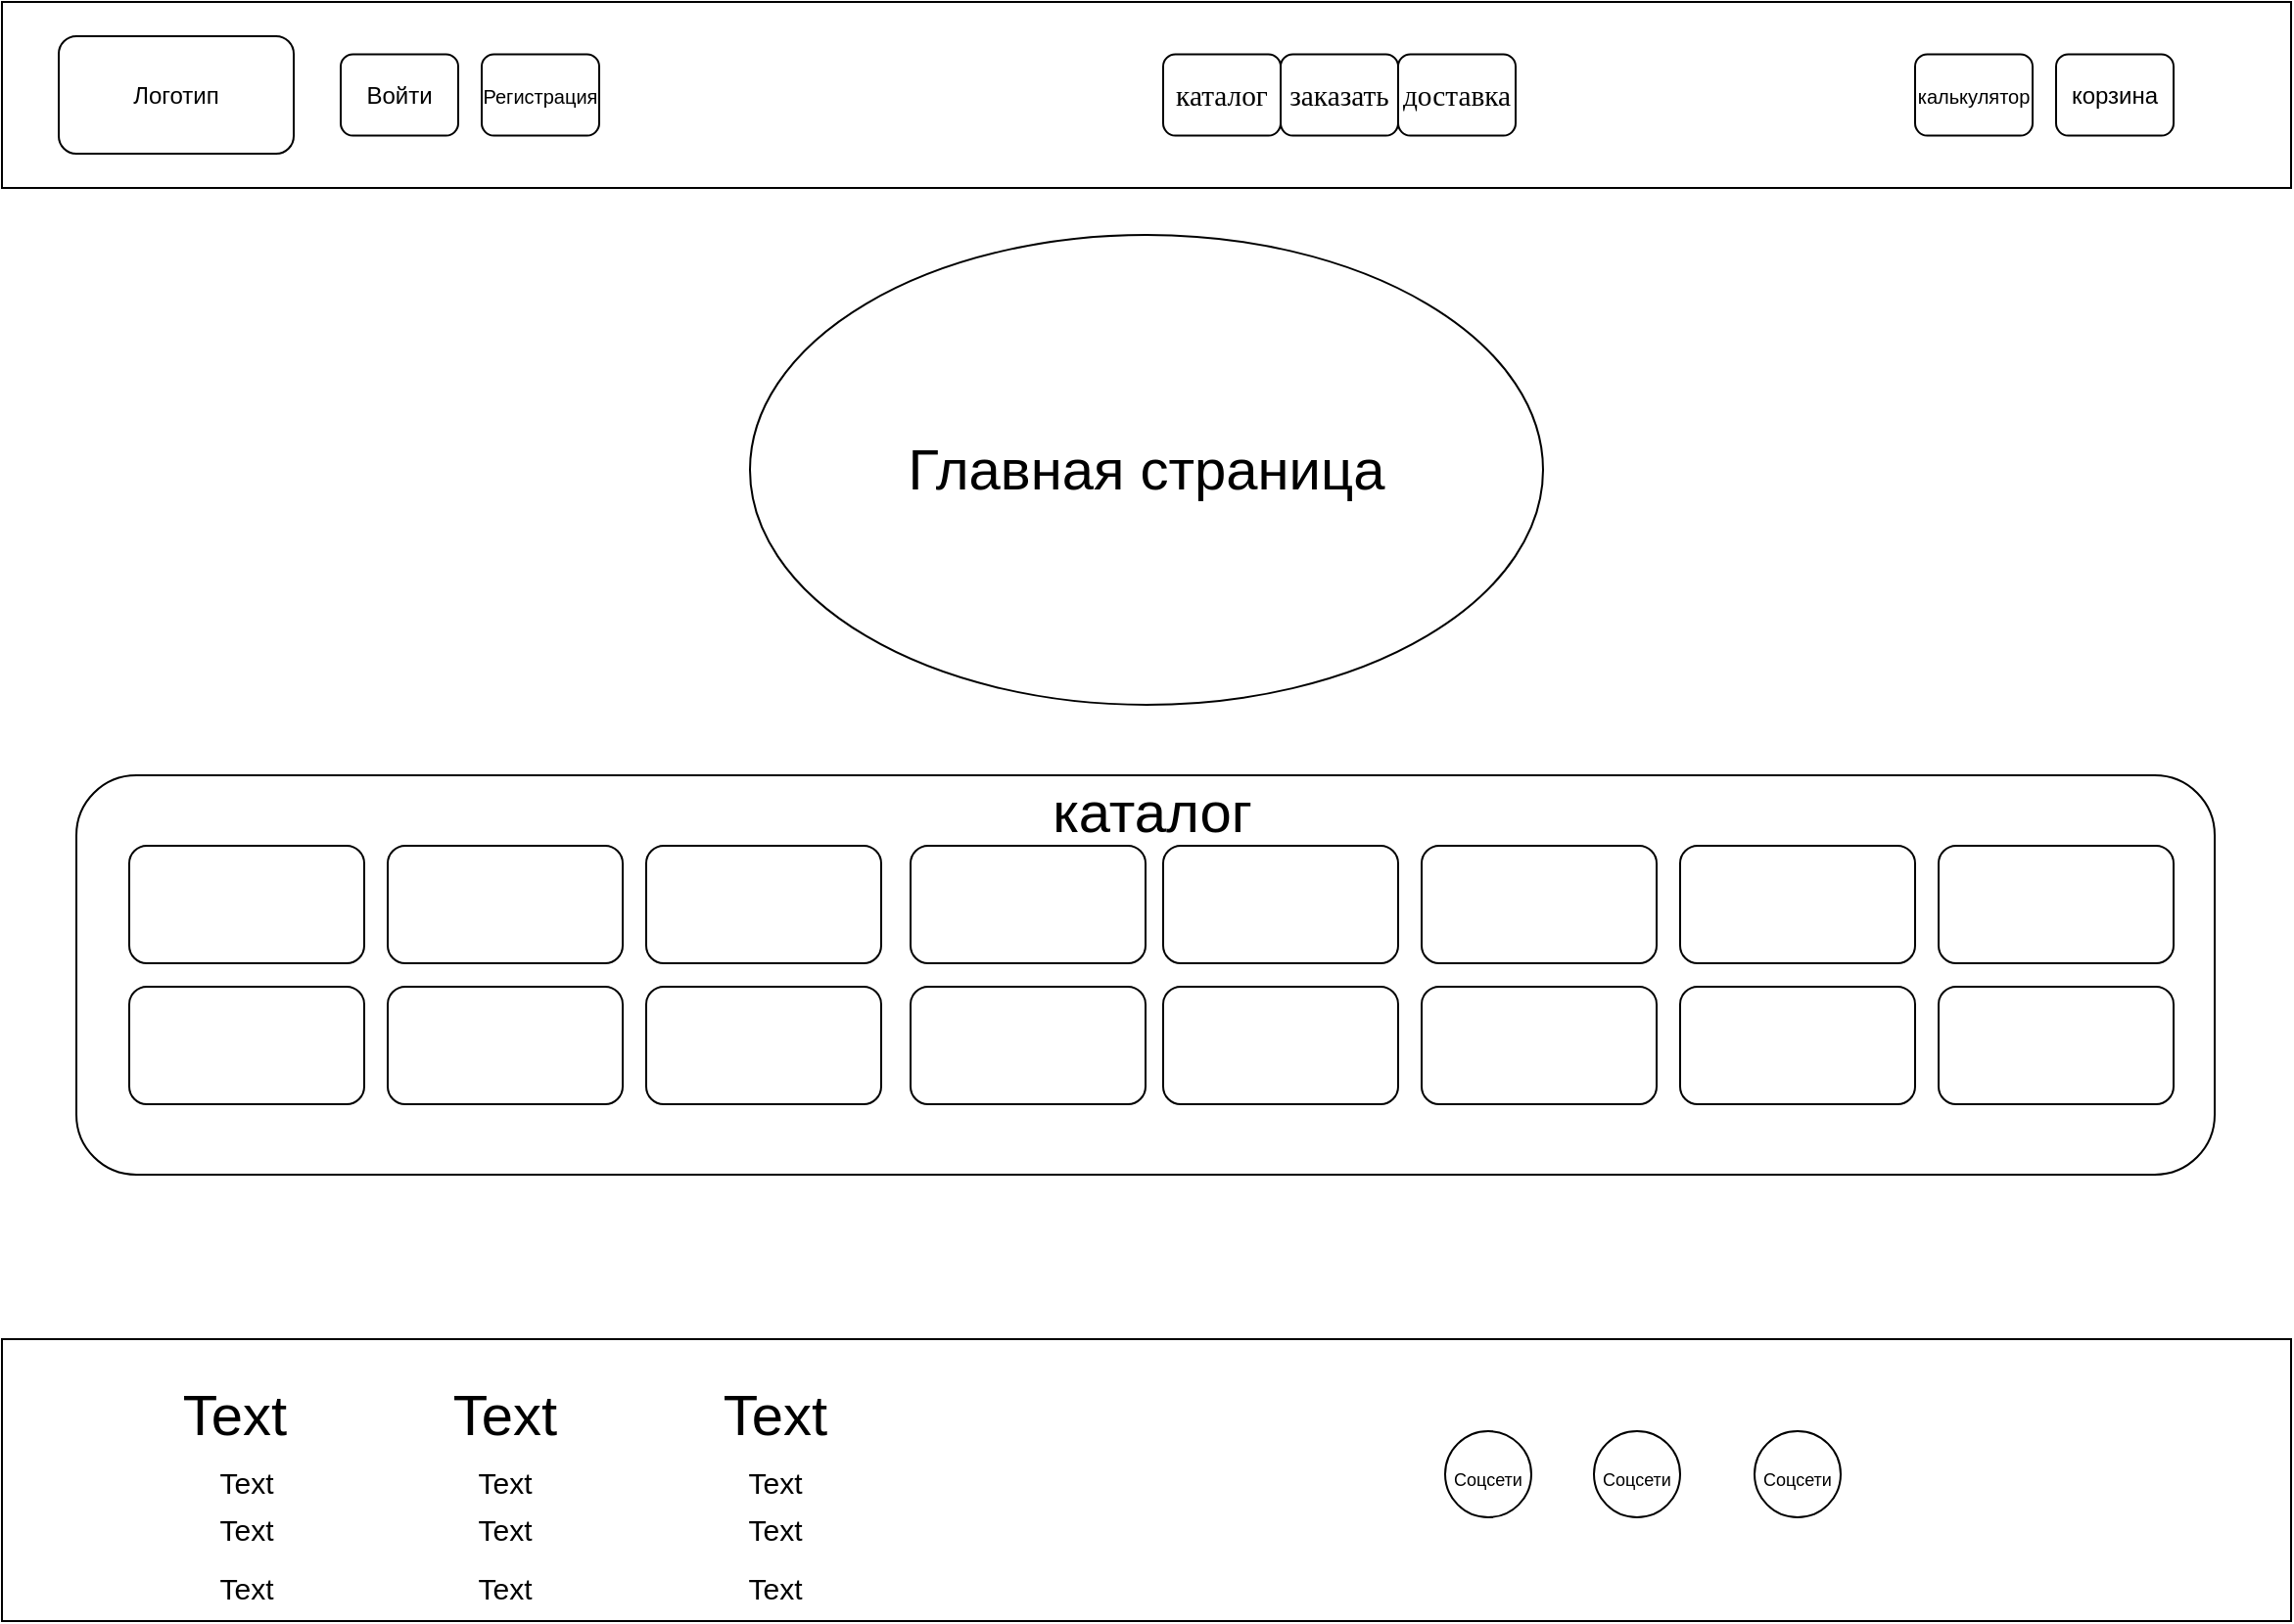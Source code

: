 <mxfile version="20.2.8" type="github">
  <diagram id="nfITtEkA5MPA7v5qoeS2" name="Страница 1">
    <mxGraphModel dx="2504" dy="1519" grid="1" gridSize="12" guides="1" tooltips="1" connect="1" arrows="1" fold="1" page="1" pageScale="1" pageWidth="1169" pageHeight="827" background="none" math="0" shadow="0">
      <root>
        <mxCell id="0" />
        <mxCell id="1" parent="0" />
        <mxCell id="U3E1a8gzFkDNhNUDbVYr-1" value="" style="rounded=0;whiteSpace=wrap;html=1;" vertex="1" parent="1">
          <mxGeometry x="-1169" y="-827" width="1169" height="95" as="geometry" />
        </mxCell>
        <mxCell id="U3E1a8gzFkDNhNUDbVYr-2" value="" style="rounded=0;whiteSpace=wrap;html=1;" vertex="1" parent="1">
          <mxGeometry x="-1169" y="-144" width="1169" height="144" as="geometry" />
        </mxCell>
        <mxCell id="U3E1a8gzFkDNhNUDbVYr-3" value="Логотип" style="rounded=1;whiteSpace=wrap;html=1;" vertex="1" parent="1">
          <mxGeometry x="-1140" y="-809.5" width="120" height="60" as="geometry" />
        </mxCell>
        <mxCell id="U3E1a8gzFkDNhNUDbVYr-4" value="Войти" style="rounded=1;whiteSpace=wrap;html=1;" vertex="1" parent="1">
          <mxGeometry x="-996" y="-800.25" width="60" height="41.5" as="geometry" />
        </mxCell>
        <mxCell id="U3E1a8gzFkDNhNUDbVYr-5" value="&lt;font style=&quot;font-size: 10px;&quot;&gt;Регистрация&lt;/font&gt;" style="rounded=1;whiteSpace=wrap;html=1;" vertex="1" parent="1">
          <mxGeometry x="-924" y="-800.25" width="60" height="41.5" as="geometry" />
        </mxCell>
        <mxCell id="U3E1a8gzFkDNhNUDbVYr-6" value="&lt;span style=&quot;font-size:11.0pt;line-height:&lt;br/&gt;115%;font-family:&amp;quot;Calibri&amp;quot;,&amp;quot;sans-serif&amp;quot;;mso-ascii-theme-font:minor-latin;&lt;br/&gt;mso-fareast-font-family:&amp;quot;Times New Roman&amp;quot;;mso-fareast-theme-font:minor-fareast;&lt;br/&gt;mso-hansi-theme-font:minor-latin;mso-bidi-font-family:&amp;quot;Times New Roman&amp;quot;;&lt;br/&gt;mso-bidi-theme-font:minor-bidi;mso-ansi-language:KZ;mso-fareast-language:RU;&lt;br/&gt;mso-bidi-language:AR-SA&quot; lang=&quot;KZ&quot;&gt;доставка&lt;/span&gt;" style="rounded=1;whiteSpace=wrap;html=1;" vertex="1" parent="1">
          <mxGeometry x="-456" y="-800.25" width="60" height="41.5" as="geometry" />
        </mxCell>
        <mxCell id="U3E1a8gzFkDNhNUDbVYr-7" value="&lt;span style=&quot;font-size:11.0pt;line-height:&lt;br/&gt;115%;font-family:&amp;quot;Calibri&amp;quot;,&amp;quot;sans-serif&amp;quot;;mso-ascii-theme-font:minor-latin;&lt;br/&gt;mso-fareast-font-family:&amp;quot;Times New Roman&amp;quot;;mso-fareast-theme-font:minor-fareast;&lt;br/&gt;mso-hansi-theme-font:minor-latin;mso-bidi-font-family:&amp;quot;Times New Roman&amp;quot;;&lt;br/&gt;mso-bidi-theme-font:minor-bidi;mso-ansi-language:KZ;mso-fareast-language:RU;&lt;br/&gt;mso-bidi-language:AR-SA&quot; lang=&quot;KZ&quot;&gt;заказать&lt;/span&gt;" style="rounded=1;whiteSpace=wrap;html=1;" vertex="1" parent="1">
          <mxGeometry x="-516" y="-800.25" width="60" height="41.5" as="geometry" />
        </mxCell>
        <mxCell id="U3E1a8gzFkDNhNUDbVYr-8" value="&lt;span style=&quot;font-size:11.0pt;line-height:&lt;br/&gt;115%;font-family:&amp;quot;Calibri&amp;quot;,&amp;quot;sans-serif&amp;quot;;mso-ascii-theme-font:minor-latin;&lt;br/&gt;mso-fareast-font-family:&amp;quot;Times New Roman&amp;quot;;mso-fareast-theme-font:minor-fareast;&lt;br/&gt;mso-hansi-theme-font:minor-latin;mso-bidi-font-family:&amp;quot;Times New Roman&amp;quot;;&lt;br/&gt;mso-bidi-theme-font:minor-bidi;mso-ansi-language:KZ;mso-fareast-language:RU;&lt;br/&gt;mso-bidi-language:AR-SA&quot; lang=&quot;KZ&quot;&gt;каталог&lt;/span&gt;" style="rounded=1;whiteSpace=wrap;html=1;" vertex="1" parent="1">
          <mxGeometry x="-576" y="-800.25" width="60" height="41.5" as="geometry" />
        </mxCell>
        <mxCell id="U3E1a8gzFkDNhNUDbVYr-9" value="&lt;font style=&quot;font-size: 10px;&quot;&gt;калькулятор&lt;/font&gt;" style="rounded=1;whiteSpace=wrap;html=1;" vertex="1" parent="1">
          <mxGeometry x="-192" y="-800.25" width="60" height="41.5" as="geometry" />
        </mxCell>
        <mxCell id="U3E1a8gzFkDNhNUDbVYr-10" value="корзина" style="rounded=1;whiteSpace=wrap;html=1;" vertex="1" parent="1">
          <mxGeometry x="-120" y="-800.25" width="60" height="41.5" as="geometry" />
        </mxCell>
        <mxCell id="U3E1a8gzFkDNhNUDbVYr-11" value="&lt;font style=&quot;font-size: 29px;&quot;&gt;Главная страница&lt;/font&gt;" style="ellipse;whiteSpace=wrap;html=1;fontSize=10;" vertex="1" parent="1">
          <mxGeometry x="-787" y="-708" width="405" height="240" as="geometry" />
        </mxCell>
        <mxCell id="U3E1a8gzFkDNhNUDbVYr-12" value="" style="rounded=1;whiteSpace=wrap;html=1;fontSize=29;" vertex="1" parent="1">
          <mxGeometry x="-1131" y="-432" width="1092" height="204" as="geometry" />
        </mxCell>
        <mxCell id="U3E1a8gzFkDNhNUDbVYr-13" value="" style="rounded=1;whiteSpace=wrap;html=1;fontSize=29;" vertex="1" parent="1">
          <mxGeometry x="-840" y="-396" width="120" height="60" as="geometry" />
        </mxCell>
        <mxCell id="U3E1a8gzFkDNhNUDbVYr-14" value="" style="rounded=1;whiteSpace=wrap;html=1;fontSize=29;" vertex="1" parent="1">
          <mxGeometry x="-972" y="-396" width="120" height="60" as="geometry" />
        </mxCell>
        <mxCell id="U3E1a8gzFkDNhNUDbVYr-15" value="" style="rounded=1;whiteSpace=wrap;html=1;fontSize=29;" vertex="1" parent="1">
          <mxGeometry x="-1104" y="-396" width="120" height="60" as="geometry" />
        </mxCell>
        <mxCell id="U3E1a8gzFkDNhNUDbVYr-16" value="" style="rounded=1;whiteSpace=wrap;html=1;fontSize=29;" vertex="1" parent="1">
          <mxGeometry x="-576" y="-396" width="120" height="60" as="geometry" />
        </mxCell>
        <mxCell id="U3E1a8gzFkDNhNUDbVYr-17" value="" style="rounded=1;whiteSpace=wrap;html=1;fontSize=29;" vertex="1" parent="1">
          <mxGeometry x="-444" y="-396" width="120" height="60" as="geometry" />
        </mxCell>
        <mxCell id="U3E1a8gzFkDNhNUDbVYr-18" value="" style="rounded=1;whiteSpace=wrap;html=1;fontSize=29;" vertex="1" parent="1">
          <mxGeometry x="-312" y="-396" width="120" height="60" as="geometry" />
        </mxCell>
        <mxCell id="U3E1a8gzFkDNhNUDbVYr-20" value="" style="rounded=1;whiteSpace=wrap;html=1;fontSize=29;" vertex="1" parent="1">
          <mxGeometry x="-705" y="-396" width="120" height="60" as="geometry" />
        </mxCell>
        <mxCell id="U3E1a8gzFkDNhNUDbVYr-21" value="" style="rounded=1;whiteSpace=wrap;html=1;fontSize=29;" vertex="1" parent="1">
          <mxGeometry x="-180" y="-396" width="120" height="60" as="geometry" />
        </mxCell>
        <mxCell id="U3E1a8gzFkDNhNUDbVYr-22" value="" style="rounded=1;whiteSpace=wrap;html=1;fontSize=29;" vertex="1" parent="1">
          <mxGeometry x="-840" y="-324" width="120" height="60" as="geometry" />
        </mxCell>
        <mxCell id="U3E1a8gzFkDNhNUDbVYr-23" value="" style="rounded=1;whiteSpace=wrap;html=1;fontSize=29;" vertex="1" parent="1">
          <mxGeometry x="-972" y="-324" width="120" height="60" as="geometry" />
        </mxCell>
        <mxCell id="U3E1a8gzFkDNhNUDbVYr-24" value="" style="rounded=1;whiteSpace=wrap;html=1;fontSize=29;" vertex="1" parent="1">
          <mxGeometry x="-1104" y="-324" width="120" height="60" as="geometry" />
        </mxCell>
        <mxCell id="U3E1a8gzFkDNhNUDbVYr-25" value="" style="rounded=1;whiteSpace=wrap;html=1;fontSize=29;" vertex="1" parent="1">
          <mxGeometry x="-576" y="-324" width="120" height="60" as="geometry" />
        </mxCell>
        <mxCell id="U3E1a8gzFkDNhNUDbVYr-26" value="" style="rounded=1;whiteSpace=wrap;html=1;fontSize=29;" vertex="1" parent="1">
          <mxGeometry x="-444" y="-324" width="120" height="60" as="geometry" />
        </mxCell>
        <mxCell id="U3E1a8gzFkDNhNUDbVYr-27" value="" style="rounded=1;whiteSpace=wrap;html=1;fontSize=29;" vertex="1" parent="1">
          <mxGeometry x="-312" y="-324" width="120" height="60" as="geometry" />
        </mxCell>
        <mxCell id="U3E1a8gzFkDNhNUDbVYr-28" value="" style="rounded=1;whiteSpace=wrap;html=1;fontSize=29;" vertex="1" parent="1">
          <mxGeometry x="-705" y="-324" width="120" height="60" as="geometry" />
        </mxCell>
        <mxCell id="U3E1a8gzFkDNhNUDbVYr-29" value="" style="rounded=1;whiteSpace=wrap;html=1;fontSize=29;" vertex="1" parent="1">
          <mxGeometry x="-180" y="-324" width="120" height="60" as="geometry" />
        </mxCell>
        <mxCell id="U3E1a8gzFkDNhNUDbVYr-30" value="каталог" style="text;html=1;align=center;verticalAlign=middle;resizable=0;points=[];autosize=1;strokeColor=none;fillColor=none;fontSize=29;" vertex="1" parent="1">
          <mxGeometry x="-648" y="-437" width="132" height="48" as="geometry" />
        </mxCell>
        <mxCell id="U3E1a8gzFkDNhNUDbVYr-31" value="Text" style="text;html=1;strokeColor=none;fillColor=none;align=center;verticalAlign=middle;whiteSpace=wrap;rounded=0;fontSize=29;" vertex="1" parent="1">
          <mxGeometry x="-1080" y="-120" width="60" height="30" as="geometry" />
        </mxCell>
        <mxCell id="U3E1a8gzFkDNhNUDbVYr-32" value="Text" style="text;html=1;strokeColor=none;fillColor=none;align=center;verticalAlign=middle;whiteSpace=wrap;rounded=0;fontSize=29;" vertex="1" parent="1">
          <mxGeometry x="-942" y="-120" width="60" height="30" as="geometry" />
        </mxCell>
        <mxCell id="U3E1a8gzFkDNhNUDbVYr-33" value="Text" style="text;html=1;strokeColor=none;fillColor=none;align=center;verticalAlign=middle;whiteSpace=wrap;rounded=0;fontSize=29;" vertex="1" parent="1">
          <mxGeometry x="-804" y="-120" width="60" height="30" as="geometry" />
        </mxCell>
        <mxCell id="U3E1a8gzFkDNhNUDbVYr-36" value="&lt;font style=&quot;font-size: 15px;&quot;&gt;Text&lt;/font&gt;" style="text;html=1;strokeColor=none;fillColor=none;align=center;verticalAlign=middle;whiteSpace=wrap;rounded=0;fontSize=29;" vertex="1" parent="1">
          <mxGeometry x="-1074" y="-90" width="60" height="30" as="geometry" />
        </mxCell>
        <mxCell id="U3E1a8gzFkDNhNUDbVYr-37" value="&lt;font style=&quot;font-size: 15px;&quot;&gt;Text&lt;/font&gt;" style="text;html=1;strokeColor=none;fillColor=none;align=center;verticalAlign=middle;whiteSpace=wrap;rounded=0;fontSize=29;" vertex="1" parent="1">
          <mxGeometry x="-1074" y="-66" width="60" height="30" as="geometry" />
        </mxCell>
        <mxCell id="U3E1a8gzFkDNhNUDbVYr-38" value="&lt;font style=&quot;font-size: 15px;&quot;&gt;Text&lt;/font&gt;" style="text;html=1;strokeColor=none;fillColor=none;align=center;verticalAlign=middle;whiteSpace=wrap;rounded=0;fontSize=29;" vertex="1" parent="1">
          <mxGeometry x="-1074" y="-36" width="60" height="30" as="geometry" />
        </mxCell>
        <mxCell id="U3E1a8gzFkDNhNUDbVYr-45" value="&lt;font style=&quot;font-size: 15px;&quot;&gt;Text&lt;/font&gt;" style="text;html=1;strokeColor=none;fillColor=none;align=center;verticalAlign=middle;whiteSpace=wrap;rounded=0;fontSize=29;" vertex="1" parent="1">
          <mxGeometry x="-942" y="-90" width="60" height="30" as="geometry" />
        </mxCell>
        <mxCell id="U3E1a8gzFkDNhNUDbVYr-46" value="&lt;font style=&quot;font-size: 15px;&quot;&gt;Text&lt;/font&gt;" style="text;html=1;strokeColor=none;fillColor=none;align=center;verticalAlign=middle;whiteSpace=wrap;rounded=0;fontSize=29;" vertex="1" parent="1">
          <mxGeometry x="-942" y="-66" width="60" height="30" as="geometry" />
        </mxCell>
        <mxCell id="U3E1a8gzFkDNhNUDbVYr-47" value="&lt;font style=&quot;font-size: 15px;&quot;&gt;Text&lt;/font&gt;" style="text;html=1;strokeColor=none;fillColor=none;align=center;verticalAlign=middle;whiteSpace=wrap;rounded=0;fontSize=29;" vertex="1" parent="1">
          <mxGeometry x="-942" y="-36" width="60" height="30" as="geometry" />
        </mxCell>
        <mxCell id="U3E1a8gzFkDNhNUDbVYr-48" value="&lt;font style=&quot;font-size: 15px;&quot;&gt;Text&lt;/font&gt;" style="text;html=1;strokeColor=none;fillColor=none;align=center;verticalAlign=middle;whiteSpace=wrap;rounded=0;fontSize=29;" vertex="1" parent="1">
          <mxGeometry x="-804" y="-90" width="60" height="30" as="geometry" />
        </mxCell>
        <mxCell id="U3E1a8gzFkDNhNUDbVYr-49" value="&lt;font style=&quot;font-size: 15px;&quot;&gt;Text&lt;/font&gt;" style="text;html=1;strokeColor=none;fillColor=none;align=center;verticalAlign=middle;whiteSpace=wrap;rounded=0;fontSize=29;" vertex="1" parent="1">
          <mxGeometry x="-804" y="-66" width="60" height="30" as="geometry" />
        </mxCell>
        <mxCell id="U3E1a8gzFkDNhNUDbVYr-50" value="&lt;font style=&quot;font-size: 15px;&quot;&gt;Text&lt;/font&gt;" style="text;html=1;strokeColor=none;fillColor=none;align=center;verticalAlign=middle;whiteSpace=wrap;rounded=0;fontSize=29;" vertex="1" parent="1">
          <mxGeometry x="-804" y="-36" width="60" height="30" as="geometry" />
        </mxCell>
        <mxCell id="U3E1a8gzFkDNhNUDbVYr-51" value="&lt;font style=&quot;font-size: 9px;&quot;&gt;Соцсети&lt;/font&gt;" style="ellipse;whiteSpace=wrap;html=1;aspect=fixed;fontSize=15;" vertex="1" parent="1">
          <mxGeometry x="-432" y="-97" width="44" height="44" as="geometry" />
        </mxCell>
        <mxCell id="U3E1a8gzFkDNhNUDbVYr-52" value="&lt;span style=&quot;font-size: 9px;&quot;&gt;Соцсети&lt;/span&gt;" style="ellipse;whiteSpace=wrap;html=1;aspect=fixed;fontSize=15;" vertex="1" parent="1">
          <mxGeometry x="-356" y="-97" width="44" height="44" as="geometry" />
        </mxCell>
        <mxCell id="U3E1a8gzFkDNhNUDbVYr-53" value="&lt;span style=&quot;font-size: 9px;&quot;&gt;Соцсети&lt;/span&gt;" style="ellipse;whiteSpace=wrap;html=1;aspect=fixed;fontSize=15;" vertex="1" parent="1">
          <mxGeometry x="-274" y="-97" width="44" height="44" as="geometry" />
        </mxCell>
      </root>
    </mxGraphModel>
  </diagram>
</mxfile>
